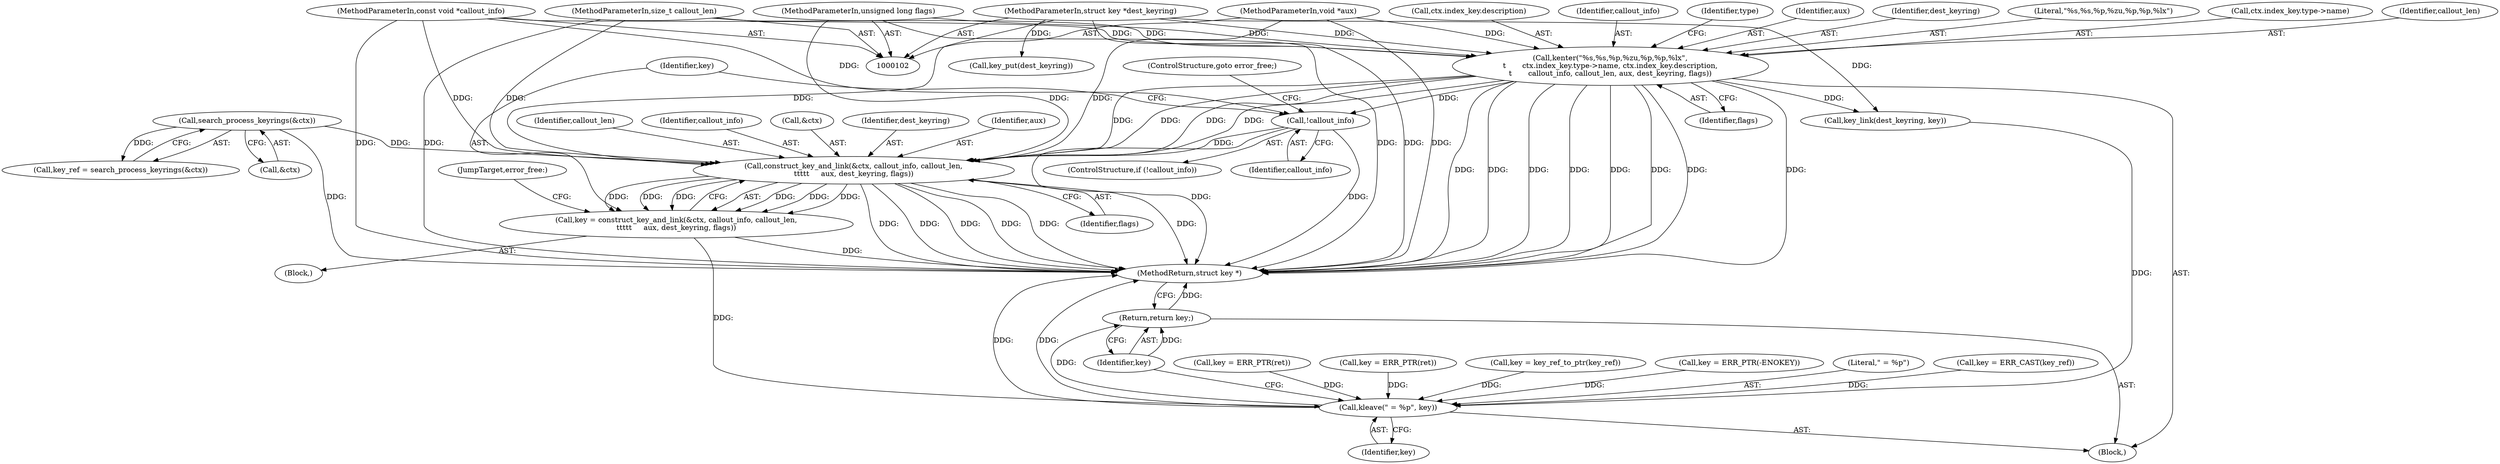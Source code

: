 digraph "0_linux_c06cfb08b88dfbe13be44a69ae2fdc3a7c902d81_4@pointer" {
"1000220" [label="(Call,construct_key_and_link(&ctx, callout_info, callout_len,\n\t\t\t\t\t     aux, dest_keyring, flags))"];
"1000158" [label="(Call,search_process_keyrings(&ctx))"];
"1000215" [label="(Call,!callout_info)"];
"1000115" [label="(Call,kenter(\"%s,%s,%p,%zu,%p,%p,%lx\",\n\t       ctx.index_key.type->name, ctx.index_key.description,\n\t       callout_info, callout_len, aux, dest_keyring, flags))"];
"1000105" [label="(MethodParameterIn,const void *callout_info)"];
"1000106" [label="(MethodParameterIn,size_t callout_len)"];
"1000107" [label="(MethodParameterIn,void *aux)"];
"1000108" [label="(MethodParameterIn,struct key *dest_keyring)"];
"1000109" [label="(MethodParameterIn,unsigned long flags)"];
"1000218" [label="(Call,key = construct_key_and_link(&ctx, callout_info, callout_len,\n\t\t\t\t\t     aux, dest_keyring, flags))"];
"1000239" [label="(Call,kleave(\" = %p\", key))"];
"1000242" [label="(Return,return key;)"];
"1000109" [label="(MethodParameterIn,unsigned long flags)"];
"1000124" [label="(Call,ctx.index_key.description)"];
"1000227" [label="(Identifier,flags)"];
"1000214" [label="(ControlStructure,if (!callout_info))"];
"1000151" [label="(Call,key = ERR_PTR(ret))"];
"1000219" [label="(Identifier,key)"];
"1000156" [label="(Call,key_ref = search_process_keyrings(&ctx))"];
"1000129" [label="(Identifier,callout_info)"];
"1000208" [label="(Block,)"];
"1000224" [label="(Identifier,callout_len)"];
"1000241" [label="(Identifier,key)"];
"1000178" [label="(Call,key_link(dest_keyring, key))"];
"1000243" [label="(Identifier,key)"];
"1000218" [label="(Call,key = construct_key_and_link(&ctx, callout_info, callout_len,\n\t\t\t\t\t     aux, dest_keyring, flags))"];
"1000223" [label="(Identifier,callout_info)"];
"1000105" [label="(MethodParameterIn,const void *callout_info)"];
"1000216" [label="(Identifier,callout_info)"];
"1000228" [label="(JumpTarget,error_free:)"];
"1000159" [label="(Call,&ctx)"];
"1000242" [label="(Return,return key;)"];
"1000107" [label="(MethodParameterIn,void *aux)"];
"1000190" [label="(Call,key = ERR_PTR(ret))"];
"1000115" [label="(Call,kenter(\"%s,%s,%p,%zu,%p,%p,%lx\",\n\t       ctx.index_key.type->name, ctx.index_key.description,\n\t       callout_info, callout_len, aux, dest_keyring, flags))"];
"1000136" [label="(Identifier,type)"];
"1000131" [label="(Identifier,aux)"];
"1000132" [label="(Identifier,dest_keyring)"];
"1000166" [label="(Call,key = key_ref_to_ptr(key_ref))"];
"1000221" [label="(Call,&ctx)"];
"1000106" [label="(MethodParameterIn,size_t callout_len)"];
"1000116" [label="(Literal,\"%s,%s,%p,%zu,%p,%p,%lx\")"];
"1000133" [label="(Identifier,flags)"];
"1000158" [label="(Call,search_process_keyrings(&ctx))"];
"1000220" [label="(Call,construct_key_and_link(&ctx, callout_info, callout_len,\n\t\t\t\t\t     aux, dest_keyring, flags))"];
"1000226" [label="(Identifier,dest_keyring)"];
"1000209" [label="(Call,key = ERR_PTR(-ENOKEY))"];
"1000225" [label="(Identifier,aux)"];
"1000240" [label="(Literal,\" = %p\")"];
"1000108" [label="(MethodParameterIn,struct key *dest_keyring)"];
"1000215" [label="(Call,!callout_info)"];
"1000244" [label="(MethodReturn,struct key *)"];
"1000239" [label="(Call,kleave(\" = %p\", key))"];
"1000117" [label="(Call,ctx.index_key.type->name)"];
"1000203" [label="(Call,key = ERR_CAST(key_ref))"];
"1000130" [label="(Identifier,callout_len)"];
"1000181" [label="(Call,key_put(dest_keyring))"];
"1000217" [label="(ControlStructure,goto error_free;)"];
"1000110" [label="(Block,)"];
"1000220" -> "1000218"  [label="AST: "];
"1000220" -> "1000227"  [label="CFG: "];
"1000221" -> "1000220"  [label="AST: "];
"1000223" -> "1000220"  [label="AST: "];
"1000224" -> "1000220"  [label="AST: "];
"1000225" -> "1000220"  [label="AST: "];
"1000226" -> "1000220"  [label="AST: "];
"1000227" -> "1000220"  [label="AST: "];
"1000218" -> "1000220"  [label="CFG: "];
"1000220" -> "1000244"  [label="DDG: "];
"1000220" -> "1000244"  [label="DDG: "];
"1000220" -> "1000244"  [label="DDG: "];
"1000220" -> "1000244"  [label="DDG: "];
"1000220" -> "1000244"  [label="DDG: "];
"1000220" -> "1000244"  [label="DDG: "];
"1000220" -> "1000218"  [label="DDG: "];
"1000220" -> "1000218"  [label="DDG: "];
"1000220" -> "1000218"  [label="DDG: "];
"1000220" -> "1000218"  [label="DDG: "];
"1000220" -> "1000218"  [label="DDG: "];
"1000220" -> "1000218"  [label="DDG: "];
"1000158" -> "1000220"  [label="DDG: "];
"1000215" -> "1000220"  [label="DDG: "];
"1000105" -> "1000220"  [label="DDG: "];
"1000115" -> "1000220"  [label="DDG: "];
"1000115" -> "1000220"  [label="DDG: "];
"1000115" -> "1000220"  [label="DDG: "];
"1000115" -> "1000220"  [label="DDG: "];
"1000106" -> "1000220"  [label="DDG: "];
"1000107" -> "1000220"  [label="DDG: "];
"1000108" -> "1000220"  [label="DDG: "];
"1000109" -> "1000220"  [label="DDG: "];
"1000158" -> "1000156"  [label="AST: "];
"1000158" -> "1000159"  [label="CFG: "];
"1000159" -> "1000158"  [label="AST: "];
"1000156" -> "1000158"  [label="CFG: "];
"1000158" -> "1000244"  [label="DDG: "];
"1000158" -> "1000156"  [label="DDG: "];
"1000215" -> "1000214"  [label="AST: "];
"1000215" -> "1000216"  [label="CFG: "];
"1000216" -> "1000215"  [label="AST: "];
"1000217" -> "1000215"  [label="CFG: "];
"1000219" -> "1000215"  [label="CFG: "];
"1000215" -> "1000244"  [label="DDG: "];
"1000215" -> "1000244"  [label="DDG: "];
"1000115" -> "1000215"  [label="DDG: "];
"1000105" -> "1000215"  [label="DDG: "];
"1000115" -> "1000110"  [label="AST: "];
"1000115" -> "1000133"  [label="CFG: "];
"1000116" -> "1000115"  [label="AST: "];
"1000117" -> "1000115"  [label="AST: "];
"1000124" -> "1000115"  [label="AST: "];
"1000129" -> "1000115"  [label="AST: "];
"1000130" -> "1000115"  [label="AST: "];
"1000131" -> "1000115"  [label="AST: "];
"1000132" -> "1000115"  [label="AST: "];
"1000133" -> "1000115"  [label="AST: "];
"1000136" -> "1000115"  [label="CFG: "];
"1000115" -> "1000244"  [label="DDG: "];
"1000115" -> "1000244"  [label="DDG: "];
"1000115" -> "1000244"  [label="DDG: "];
"1000115" -> "1000244"  [label="DDG: "];
"1000115" -> "1000244"  [label="DDG: "];
"1000115" -> "1000244"  [label="DDG: "];
"1000115" -> "1000244"  [label="DDG: "];
"1000115" -> "1000244"  [label="DDG: "];
"1000105" -> "1000115"  [label="DDG: "];
"1000106" -> "1000115"  [label="DDG: "];
"1000107" -> "1000115"  [label="DDG: "];
"1000108" -> "1000115"  [label="DDG: "];
"1000109" -> "1000115"  [label="DDG: "];
"1000115" -> "1000178"  [label="DDG: "];
"1000105" -> "1000102"  [label="AST: "];
"1000105" -> "1000244"  [label="DDG: "];
"1000106" -> "1000102"  [label="AST: "];
"1000106" -> "1000244"  [label="DDG: "];
"1000107" -> "1000102"  [label="AST: "];
"1000107" -> "1000244"  [label="DDG: "];
"1000108" -> "1000102"  [label="AST: "];
"1000108" -> "1000244"  [label="DDG: "];
"1000108" -> "1000178"  [label="DDG: "];
"1000108" -> "1000181"  [label="DDG: "];
"1000109" -> "1000102"  [label="AST: "];
"1000109" -> "1000244"  [label="DDG: "];
"1000218" -> "1000208"  [label="AST: "];
"1000219" -> "1000218"  [label="AST: "];
"1000228" -> "1000218"  [label="CFG: "];
"1000218" -> "1000244"  [label="DDG: "];
"1000218" -> "1000239"  [label="DDG: "];
"1000239" -> "1000110"  [label="AST: "];
"1000239" -> "1000241"  [label="CFG: "];
"1000240" -> "1000239"  [label="AST: "];
"1000241" -> "1000239"  [label="AST: "];
"1000243" -> "1000239"  [label="CFG: "];
"1000239" -> "1000244"  [label="DDG: "];
"1000239" -> "1000244"  [label="DDG: "];
"1000209" -> "1000239"  [label="DDG: "];
"1000151" -> "1000239"  [label="DDG: "];
"1000166" -> "1000239"  [label="DDG: "];
"1000203" -> "1000239"  [label="DDG: "];
"1000190" -> "1000239"  [label="DDG: "];
"1000178" -> "1000239"  [label="DDG: "];
"1000239" -> "1000242"  [label="DDG: "];
"1000242" -> "1000110"  [label="AST: "];
"1000242" -> "1000243"  [label="CFG: "];
"1000243" -> "1000242"  [label="AST: "];
"1000244" -> "1000242"  [label="CFG: "];
"1000242" -> "1000244"  [label="DDG: "];
"1000243" -> "1000242"  [label="DDG: "];
}
